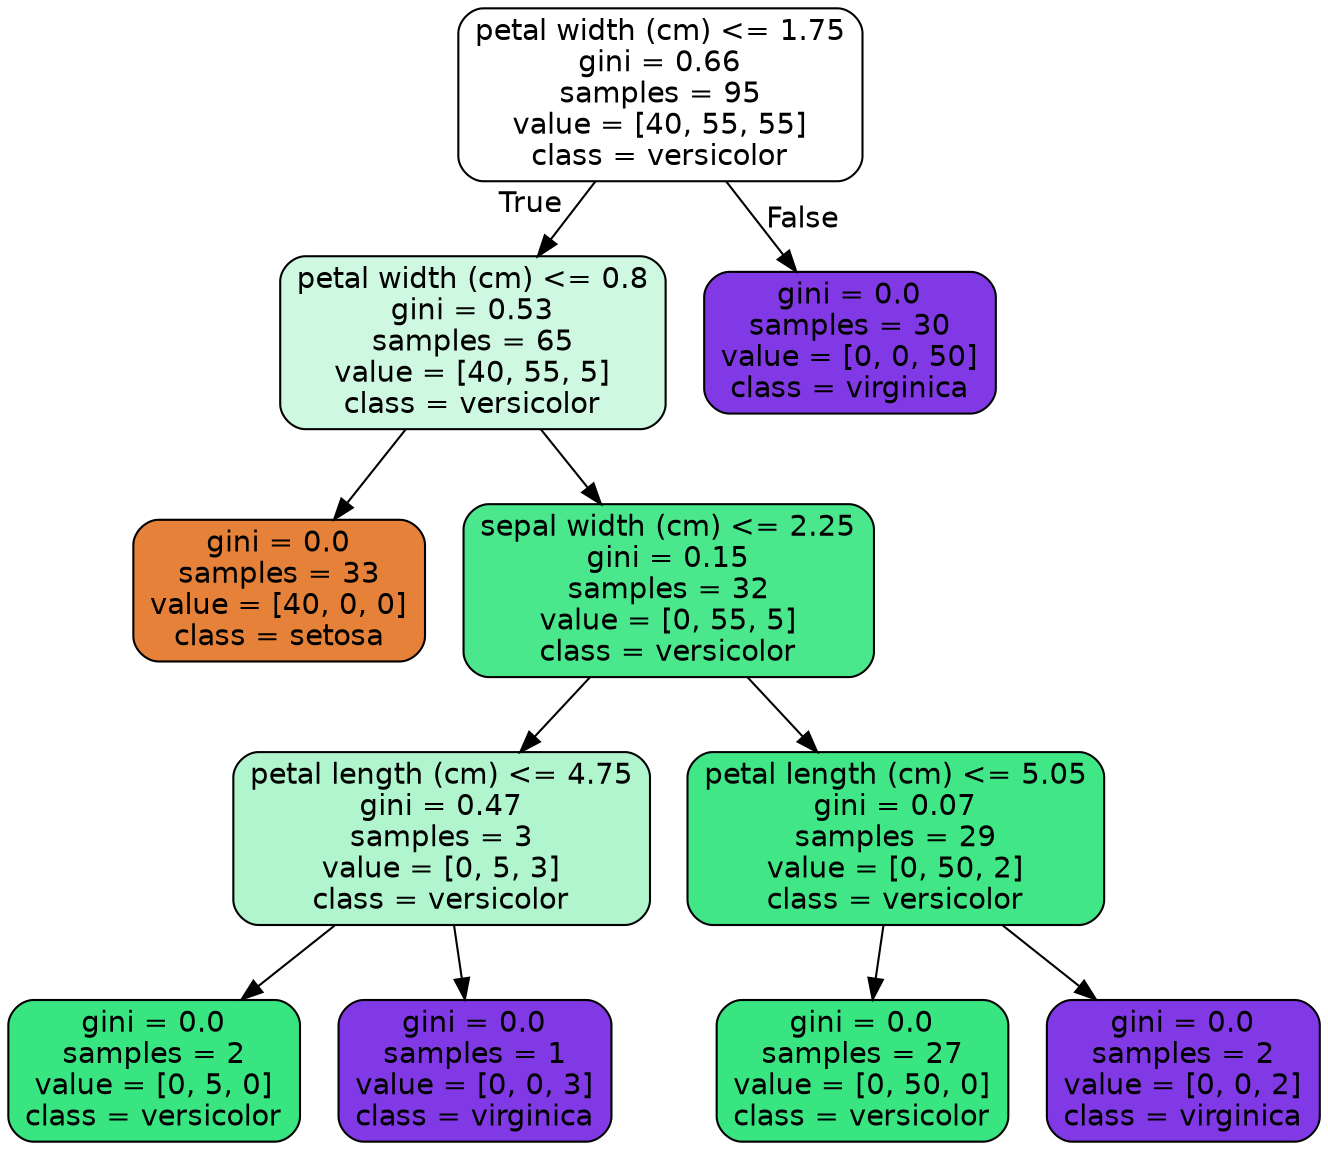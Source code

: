 digraph Tree {
node [shape=box, style="filled, rounded", color="black", fontname="helvetica"] ;
edge [fontname="helvetica"] ;
0 [label="petal width (cm) <= 1.75\ngini = 0.66\nsamples = 95\nvalue = [40, 55, 55]\nclass = versicolor", fillcolor="#ffffff"] ;
1 [label="petal width (cm) <= 0.8\ngini = 0.53\nsamples = 65\nvalue = [40, 55, 5]\nclass = versicolor", fillcolor="#cef8e0"] ;
0 -> 1 [labeldistance=2.5, labelangle=45, headlabel="True"] ;
2 [label="gini = 0.0\nsamples = 33\nvalue = [40, 0, 0]\nclass = setosa", fillcolor="#e58139"] ;
1 -> 2 ;
3 [label="sepal width (cm) <= 2.25\ngini = 0.15\nsamples = 32\nvalue = [0, 55, 5]\nclass = versicolor", fillcolor="#4be78c"] ;
1 -> 3 ;
4 [label="petal length (cm) <= 4.75\ngini = 0.47\nsamples = 3\nvalue = [0, 5, 3]\nclass = versicolor", fillcolor="#b0f5cd"] ;
3 -> 4 ;
5 [label="gini = 0.0\nsamples = 2\nvalue = [0, 5, 0]\nclass = versicolor", fillcolor="#39e581"] ;
4 -> 5 ;
6 [label="gini = 0.0\nsamples = 1\nvalue = [0, 0, 3]\nclass = virginica", fillcolor="#8139e5"] ;
4 -> 6 ;
7 [label="petal length (cm) <= 5.05\ngini = 0.07\nsamples = 29\nvalue = [0, 50, 2]\nclass = versicolor", fillcolor="#41e686"] ;
3 -> 7 ;
8 [label="gini = 0.0\nsamples = 27\nvalue = [0, 50, 0]\nclass = versicolor", fillcolor="#39e581"] ;
7 -> 8 ;
9 [label="gini = 0.0\nsamples = 2\nvalue = [0, 0, 2]\nclass = virginica", fillcolor="#8139e5"] ;
7 -> 9 ;
10 [label="gini = 0.0\nsamples = 30\nvalue = [0, 0, 50]\nclass = virginica", fillcolor="#8139e5"] ;
0 -> 10 [labeldistance=2.5, labelangle=-45, headlabel="False"] ;
}